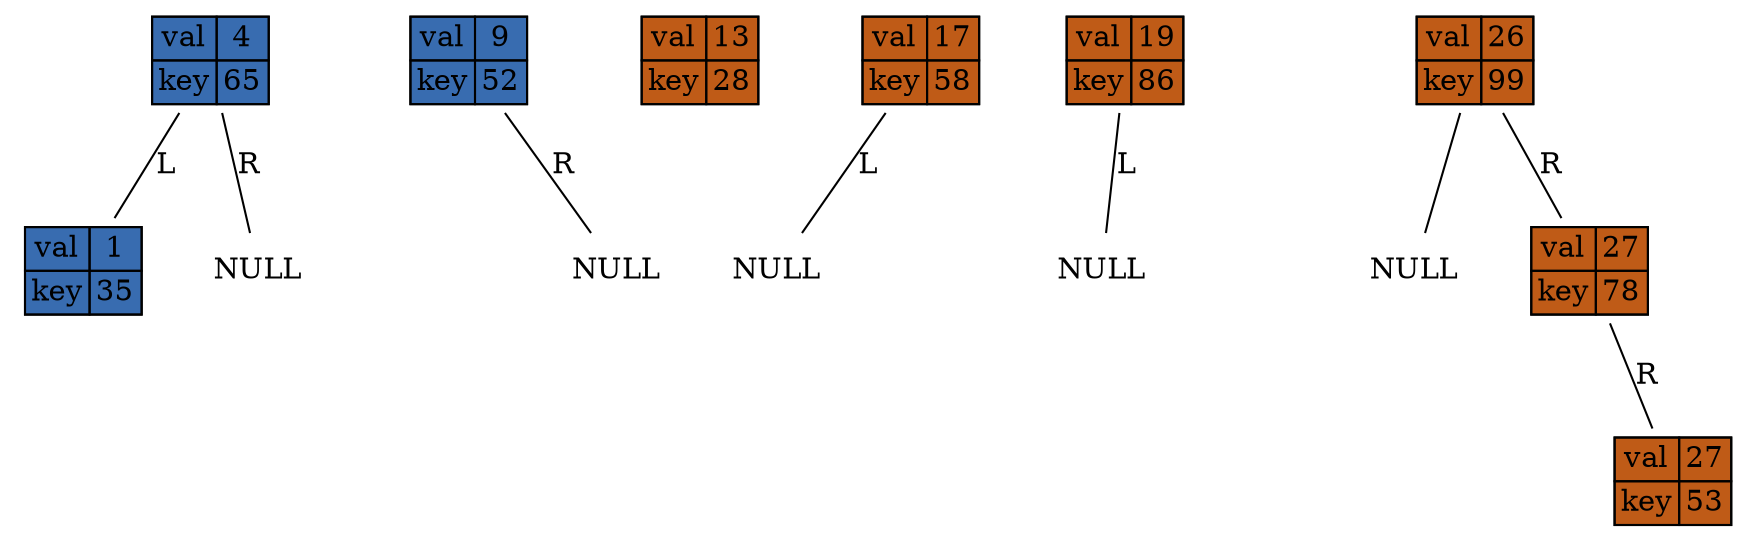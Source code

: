 graph g {
    node[shape=plaintext colorscheme=accent8 ];
    //4 --9[label="L"];
    9;
    5;
    7;
    3;
    4--x6[label="L"];
    6--x5;
    //6 --4[label="L"];
    4 --x1[style=invis];
    x1[style=invis];
    9 --1[label="L"];
    9--x7[label="R"];
    //9 --3[label="R"];
    //3 --5[label="L"];
    3--x8[label="L"];
    3 --x2[style=invis];
    x2[style=invis];
    5 --x3[style=invis];
    5--x9[label="R"];
    x3[style=invis];
    //5 --7[label="R"];
    6 --8[label="R"];
    8 --x4[style=invis];
    x4[style=invis];
    8 --2[label="R"];

    x5[label="NULL"];
    x6[label="NULL"];
    x7[label="NULL"];
    x8[label="NULL"];
    x9[label="NULL"];


    1[ label=< <TABLE CELLBORDER="1" BORDER="0" CELLSPACING="0" CELLPADDING="2" BGCOLOR="5">
        <tr> <td >val</td> <td>1</td> </tr> 
        <tr> <td >key</td> <td>35</td> 
        </tr>
        </TABLE> >
    ];
    2[ label=< <TABLE CELLBORDER="1" BORDER="0" CELLSPACING="0" CELLPADDING="2" 
BGCOLOR="7" >
        <tr> <td >val</td> <td>27</td> </tr>
        <tr> <td >key</td> <td>53</td> </tr>
        </TABLE> >
    ];
    3[ label=< <TABLE CELLBORDER="1" BORDER="0" CELLSPACING="0" CELLPADDING="2" BGCOLOR="7">
        <tr> <td >val</td> <td>17</td> </tr>
        <tr> <td >key</td> <td>58</td> </tr>
        </TABLE> >
    ];
    4[ label=< <TABLE CELLBORDER="1" BORDER="0" CELLSPACING="0" CELLPADDING="2" BGCOLOR="7">
        <tr> <td >val</td> <td >19</td> </tr>
        <tr> <td >key</td> <td>86</td> </tr>
        </TABLE> >
    ];
    5[ label=< <TABLE CELLBORDER="1" BORDER="0" CELLSPACING="0" CELLPADDING="2" BGCOLOR="5">
        <tr> <td >val</td> <td>9</td> </tr>
        <tr> <td >key</td> <td>52</td> </tr>
        </TABLE> >
    ];
    6[ label=< <TABLE CELLBORDER="1" BORDER="0" CELLSPACING="0" CELLPADDING="2" BGCOLOR="7">
        <tr> 
            <td >val</td> 
            <td >26</td> </tr>
        <tr> 
            <td >key</td> 
            <td >99</td> 
        </tr>
        </TABLE> >
    ];
    7[ label=< <TABLE CELLBORDER="1" BORDER="0" CELLSPACING="0" CELLPADDING="2" BGCOLOR="7">
        <tr> <td >val</td> <td>13</td> </tr>
        <tr> <td >key</td> <td>28</td> </tr>
        </TABLE> >
    ];
    8[ label=< <TABLE CELLBORDER="1" BORDER="0" CELLSPACING="0" CELLPADDING="2" BGCOLOR="7">
        <tr> <td >val</td> <td>27</td> </tr>
        <tr> <td >key</td> <td>78</td> </tr>
        </TABLE> >
    ];
    9[ label=< <TABLE CELLBORDER="1" BORDER="0" CELLSPACING="0" CELLPADDING="2" BGCOLOR="5">
        <tr> <td >val</td> <td>4</td> </tr>
        <tr> <td >key</td> <td>65</td> </tr>
        </TABLE> >
    ];
}
